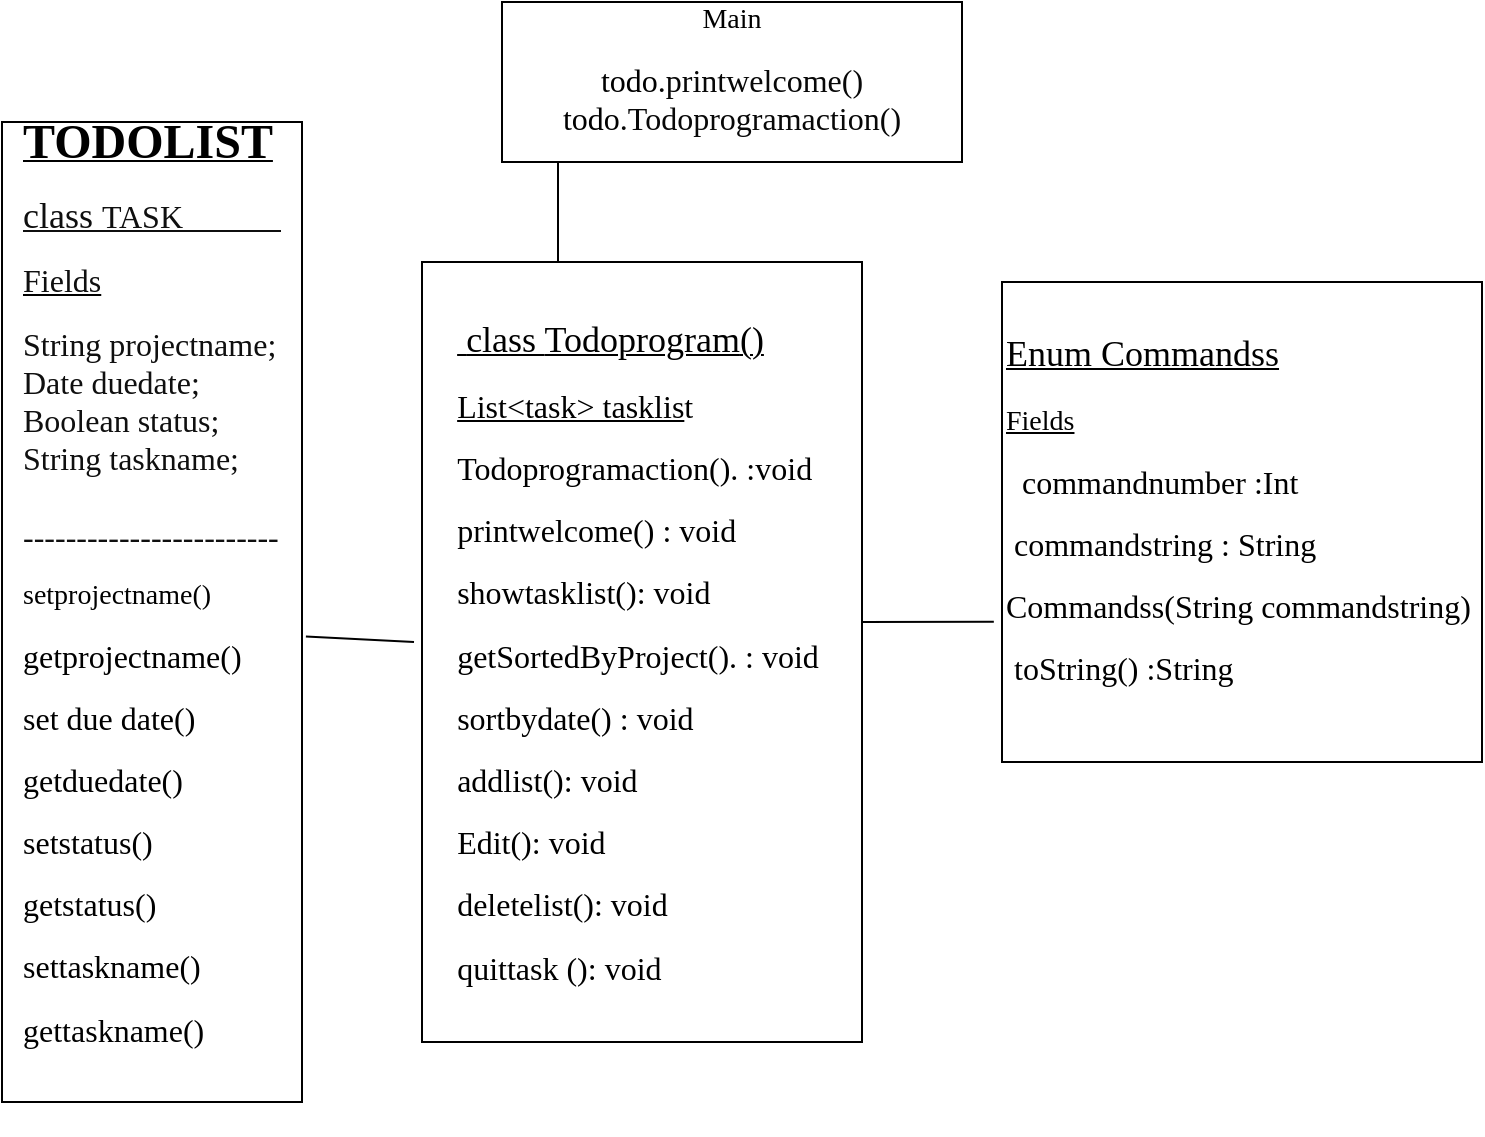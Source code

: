 <mxfile version="13.8.0" type="device"><diagram id="o0w2mRmjIc8L1UzfpDRW" name="Page-1"><mxGraphModel dx="825" dy="566" grid="1" gridSize="10" guides="1" tooltips="1" connect="1" arrows="1" fold="1" page="1" pageScale="1" pageWidth="827" pageHeight="1169" math="0" shadow="0"><root><mxCell id="0"/><mxCell id="1" parent="0"/><mxCell id="qHcnaCL6E14AT8QgO4CW-5" value="&lt;pre style=&quot;text-align: justify ; background-color: rgb(255 , 255 , 255)&quot;&gt;&lt;u&gt;&lt;font style=&quot;font-size: 18px&quot;&gt;&lt;font face=&quot;Times New Roman&quot;&gt;&amp;nbsp;&lt;/font&gt;&lt;font face=&quot;Times New Roman&quot;&gt;class &lt;font&gt;Todoprogram&lt;/font&gt;()&lt;/font&gt;&lt;/font&gt;&lt;/u&gt;&lt;/pre&gt;&lt;pre style=&quot;text-align: justify ; background-color: rgb(255 , 255 , 255)&quot;&gt;&lt;font size=&quot;3&quot; face=&quot;Times New Roman&quot;&gt;&lt;u&gt;List&amp;lt;task&amp;gt; tasklis&lt;/u&gt;t&lt;/font&gt;&lt;/pre&gt;&lt;pre style=&quot;text-align: justify ; background-color: rgb(255 , 255 , 255)&quot;&gt;&lt;font size=&quot;3&quot; face=&quot;Times New Roman&quot;&gt;Todoprogramaction&lt;span&gt;(). :&lt;/span&gt;void&lt;/font&gt;&lt;/pre&gt;&lt;pre style=&quot;background-color: rgb(255 , 255 , 255)&quot;&gt;&lt;pre style=&quot;text-align: justify ; font-style: normal ; font-weight: normal ; letter-spacing: normal ; text-indent: 0px ; text-transform: none ; word-spacing: 0px ; background-color: rgb(255 , 255 , 255) ; text-decoration: none&quot;&gt;&lt;font size=&quot;3&quot; face=&quot;Times New Roman&quot;&gt;printwelcome()&amp;nbsp;: void&amp;nbsp;&lt;/font&gt;&lt;/pre&gt;&lt;pre style=&quot;text-align: justify ; font-style: normal ; font-weight: normal ; letter-spacing: normal ; text-indent: 0px ; text-transform: none ; word-spacing: 0px ; background-color: rgb(255 , 255 , 255) ; text-decoration: none&quot;&gt;&lt;font size=&quot;3&quot; face=&quot;Times New Roman&quot;&gt;showtasklist(): void&amp;nbsp;&lt;/font&gt;&lt;/pre&gt;&lt;pre style=&quot;text-align: justify ; font-style: normal ; font-weight: normal ; letter-spacing: normal ; text-indent: 0px ; text-transform: none ; word-spacing: 0px ; background-color: rgb(255 , 255 , 255) ; text-decoration: none&quot;&gt;&lt;font size=&quot;3&quot; face=&quot;Times New Roman&quot;&gt;getSortedByProject(). : void&amp;nbsp;&lt;/font&gt;&lt;/pre&gt;&lt;pre style=&quot;text-align: justify ; font-style: normal ; font-weight: normal ; letter-spacing: normal ; text-indent: 0px ; text-transform: none ; word-spacing: 0px ; background-color: rgb(255 , 255 , 255) ; text-decoration: none&quot;&gt;&lt;font size=&quot;3&quot; face=&quot;Times New Roman&quot;&gt;sortbydate() : void&amp;nbsp;&lt;/font&gt;&lt;/pre&gt;&lt;pre style=&quot;text-align: justify ; font-style: normal ; font-weight: normal ; letter-spacing: normal ; text-indent: 0px ; text-transform: none ; word-spacing: 0px ; background-color: rgb(255 , 255 , 255) ; text-decoration: none&quot;&gt;&lt;font size=&quot;3&quot; face=&quot;Times New Roman&quot;&gt;addlist(): void&amp;nbsp;&lt;/font&gt;&lt;/pre&gt;&lt;pre style=&quot;font-style: normal ; font-weight: normal ; letter-spacing: normal ; text-indent: 0px ; text-transform: none ; word-spacing: 0px ; background-color: rgb(255 , 255 , 255) ; text-decoration: none&quot;&gt;&lt;pre style=&quot;text-align: justify&quot;&gt;&lt;font size=&quot;3&quot; face=&quot;Times New Roman&quot;&gt;Edit(): void&amp;nbsp;&lt;/font&gt;&lt;/pre&gt;&lt;pre style=&quot;text-align: justify&quot;&gt;&lt;font size=&quot;3&quot; face=&quot;Times New Roman&quot;&gt;deletelist(): void&amp;nbsp;&lt;/font&gt;&lt;/pre&gt;&lt;pre&gt;&lt;div style=&quot;text-align: justify&quot;&gt;&lt;span style=&quot;font-family: &amp;#34;times new roman&amp;#34; ; font-size: medium ; white-space: normal&quot;&gt;quittask (): void&amp;nbsp;&lt;/span&gt;&lt;/div&gt;&lt;/pre&gt;&lt;/pre&gt;&lt;/pre&gt;" style="rounded=0;whiteSpace=wrap;html=1;align=center;" vertex="1" parent="1"><mxGeometry x="270" y="140" width="220" height="390" as="geometry"/></mxCell><mxCell id="qHcnaCL6E14AT8QgO4CW-12" value="&lt;p style=&quot;text-align: left&quot;&gt;&lt;span style=&quot;text-align: center&quot;&gt;&lt;b&gt;&lt;u&gt;&lt;font face=&quot;Times New Roman&quot; style=&quot;font-size: 24px&quot;&gt;TODOLIST&lt;/font&gt;&lt;/u&gt;&lt;/b&gt;&lt;/span&gt;&lt;font face=&quot;Times New Roman&quot; color=&quot;#0f0f0f&quot;&gt;&lt;span style=&quot;background-color: rgb(255 , 255 , 255)&quot;&gt;&lt;u&gt;&lt;font style=&quot;font-size: 18px&quot;&gt;&lt;br&gt;&lt;/font&gt;&lt;/u&gt;&lt;/span&gt;&lt;/font&gt;&lt;/p&gt;&lt;p style=&quot;text-align: left&quot;&gt;&lt;span style=&quot;color: rgb(15 , 15 , 15) ; font-family: &amp;#34;times new roman&amp;#34; ; background-color: rgb(255 , 255 , 255)&quot;&gt;&lt;u&gt;&lt;font style=&quot;font-size: 18px&quot;&gt;class&amp;nbsp;&lt;/font&gt;&lt;/u&gt;&lt;/span&gt;&lt;u style=&quot;color: rgb(15 , 15 , 15) ; font-family: &amp;#34;times new roman&amp;#34;&quot;&gt;&lt;font size=&quot;3&quot;&gt;TASK&lt;/font&gt;&lt;span style=&quot;font-size: 14px&quot;&gt;&amp;nbsp; &amp;nbsp; &amp;nbsp; &amp;nbsp; &amp;nbsp; &amp;nbsp; &amp;nbsp;&amp;nbsp;&lt;/span&gt;&lt;/u&gt;&lt;br&gt;&lt;/p&gt;&lt;p style=&quot;text-align: left&quot;&gt;&lt;u&gt;&lt;font size=&quot;3&quot; face=&quot;Times New Roman&quot; color=&quot;#0f0f0f&quot;&gt;Fields&lt;/font&gt;&lt;/u&gt;&lt;/p&gt;&lt;p&gt;&lt;/p&gt;&lt;div style=&quot;text-align: left&quot;&gt;&lt;font color=&quot;#0f0f0f&quot; size=&quot;3&quot; face=&quot;Times New Roman&quot;&gt;String projectname;&lt;/font&gt;&lt;/div&gt;&lt;font color=&quot;#0f0f0f&quot;&gt;&lt;font face=&quot;Times New Roman&quot; size=&quot;3&quot;&gt;&lt;div style=&quot;text-align: left&quot;&gt;Date duedate;&lt;/div&gt;&lt;/font&gt;&lt;font face=&quot;Times New Roman&quot; size=&quot;3&quot;&gt;&lt;div style=&quot;text-align: left&quot;&gt;Boolean status;&lt;/div&gt;&lt;/font&gt;&lt;font face=&quot;Times New Roman&quot; size=&quot;3&quot;&gt;&lt;div style=&quot;text-align: left&quot;&gt;String taskname;&lt;/div&gt;&lt;div style=&quot;text-align: left&quot;&gt;&lt;br&gt;&lt;/div&gt;&lt;div style=&quot;text-align: left&quot;&gt;------------------------&lt;/div&gt;&lt;div style=&quot;text-align: left&quot;&gt;&lt;p style=&quot;color: rgb(0 , 0 , 0) ; font-family: &amp;#34;helvetica&amp;#34; ; font-size: 12px&quot;&gt;&lt;font face=&quot;Times New Roman&quot; style=&quot;font-size: 14px&quot;&gt;setprojectname()&lt;/font&gt;&lt;/p&gt;&lt;p style=&quot;color: rgb(0 , 0 , 0) ; font-family: &amp;#34;helvetica&amp;#34; ; font-size: 12px&quot;&gt;&lt;font face=&quot;Times New Roman&quot; size=&quot;3&quot;&gt;getprojectname()&lt;/font&gt;&lt;/p&gt;&lt;p style=&quot;color: rgb(0 , 0 , 0) ; font-family: &amp;#34;helvetica&amp;#34; ; font-size: 12px&quot;&gt;&lt;font face=&quot;Times New Roman&quot; size=&quot;3&quot;&gt;set&amp;nbsp;due date()&lt;/font&gt;&lt;/p&gt;&lt;p style=&quot;color: rgb(0 , 0 , 0) ; font-family: &amp;#34;helvetica&amp;#34; ; font-size: 12px&quot;&gt;&lt;font face=&quot;Times New Roman&quot; size=&quot;3&quot;&gt;getduedate()&lt;/font&gt;&lt;/p&gt;&lt;p style=&quot;color: rgb(0 , 0 , 0) ; font-family: &amp;#34;helvetica&amp;#34; ; font-size: 12px&quot;&gt;&lt;font face=&quot;Times New Roman&quot; size=&quot;3&quot;&gt;setstatus()&lt;/font&gt;&lt;/p&gt;&lt;p style=&quot;color: rgb(0 , 0 , 0) ; font-family: &amp;#34;helvetica&amp;#34; ; font-size: 12px&quot;&gt;&lt;font face=&quot;Times New Roman&quot; size=&quot;3&quot;&gt;getstatus()&lt;/font&gt;&lt;/p&gt;&lt;p style=&quot;color: rgb(0 , 0 , 0) ; font-family: &amp;#34;helvetica&amp;#34; ; font-size: 12px&quot;&gt;&lt;font face=&quot;Times New Roman&quot; size=&quot;3&quot;&gt;settaskname()&lt;/font&gt;&lt;/p&gt;&lt;p style=&quot;color: rgb(0 , 0 , 0) ; font-family: &amp;#34;helvetica&amp;#34; ; font-size: 12px&quot;&gt;&lt;font face=&quot;Times New Roman&quot; size=&quot;3&quot;&gt;gettaskname()&lt;/font&gt;&lt;/p&gt;&lt;div&gt;&lt;font face=&quot;Times New Roman&quot; size=&quot;3&quot;&gt;&lt;br&gt;&lt;/font&gt;&lt;/div&gt;&lt;/div&gt;&lt;/font&gt;&lt;/font&gt;&lt;p&gt;&lt;/p&gt;" style="rounded=0;whiteSpace=wrap;html=1;" vertex="1" parent="1"><mxGeometry x="60" y="70" width="150" height="490" as="geometry"/></mxCell><mxCell id="qHcnaCL6E14AT8QgO4CW-15" value="" style="endArrow=none;html=1;exitX=1.013;exitY=0.525;exitDx=0;exitDy=0;exitPerimeter=0;" edge="1" parent="1" source="qHcnaCL6E14AT8QgO4CW-12"><mxGeometry width="50" height="50" relative="1" as="geometry"><mxPoint x="171" y="210" as="sourcePoint"/><mxPoint x="266" y="330" as="targetPoint"/></mxGeometry></mxCell><mxCell id="qHcnaCL6E14AT8QgO4CW-16" value="&lt;font face=&quot;Times New Roman&quot;&gt;&lt;font style=&quot;font-size: 18px&quot;&gt;&lt;u&gt;Enum Commandss&lt;/u&gt;&lt;/font&gt;&lt;br&gt;&lt;br&gt;&lt;span style=&quot;font-size: 14px&quot;&gt;&lt;u&gt;Fields&lt;/u&gt;&lt;/span&gt;&lt;br&gt;&lt;/font&gt;&lt;pre style=&quot;background-color: rgb(255 , 255 , 255)&quot;&gt;&lt;font size=&quot;3&quot; face=&quot;Times New Roman&quot;&gt;  commandnumber :Int&lt;/font&gt;&lt;/pre&gt;&lt;pre style=&quot;background-color: rgb(255 , 255 , 255)&quot;&gt;&lt;font size=&quot;3&quot; face=&quot;Times New Roman&quot;&gt; commandstring : String&lt;/font&gt;&lt;/pre&gt;&lt;pre style=&quot;background-color: rgb(255 , 255 , 255)&quot;&gt;&lt;font size=&quot;3&quot; face=&quot;Times New Roman&quot;&gt;Commandss(String commandstring)&lt;/font&gt;&lt;/pre&gt;&lt;pre style=&quot;background-color: rgb(255 , 255 , 255)&quot;&gt;&lt;pre&gt;&lt;font size=&quot;3&quot; face=&quot;Times New Roman&quot;&gt; toString() :String&lt;/font&gt;&lt;/pre&gt;&lt;/pre&gt;" style="rounded=0;whiteSpace=wrap;html=1;align=left;" vertex="1" parent="1"><mxGeometry x="560" y="150" width="240" height="240" as="geometry"/></mxCell><mxCell id="qHcnaCL6E14AT8QgO4CW-18" value="&lt;font style=&quot;font-size: 14px&quot; face=&quot;Times New Roman&quot;&gt;Main&lt;br&gt;&lt;/font&gt;&lt;pre style=&quot;background-color: rgb(255 , 255 , 255) ; color: rgb(8 , 8 , 8)&quot;&gt;&lt;font size=&quot;3&quot; face=&quot;Times New Roman&quot;&gt;&lt;span style=&quot;color: rgb(0 , 0 , 0)&quot;&gt;todo&lt;/span&gt;.printwelcome()&lt;br&gt;&lt;span style=&quot;color: rgb(0 , 0 , 0)&quot;&gt;todo&lt;/span&gt;.Todoprogramaction()&lt;/font&gt;&lt;/pre&gt;" style="rounded=0;whiteSpace=wrap;html=1;" vertex="1" parent="1"><mxGeometry x="310" y="10" width="230" height="80" as="geometry"/></mxCell><mxCell id="qHcnaCL6E14AT8QgO4CW-19" value="" style="endArrow=none;html=1;" edge="1" parent="1"><mxGeometry width="50" height="50" relative="1" as="geometry"><mxPoint x="338" y="140" as="sourcePoint"/><mxPoint x="338" y="90" as="targetPoint"/></mxGeometry></mxCell><mxCell id="qHcnaCL6E14AT8QgO4CW-21" value="" style="endArrow=none;html=1;entryX=-0.017;entryY=0.708;entryDx=0;entryDy=0;entryPerimeter=0;" edge="1" parent="1" target="qHcnaCL6E14AT8QgO4CW-16"><mxGeometry width="50" height="50" relative="1" as="geometry"><mxPoint x="490" y="320" as="sourcePoint"/><mxPoint x="540" y="270" as="targetPoint"/></mxGeometry></mxCell></root></mxGraphModel></diagram></mxfile>